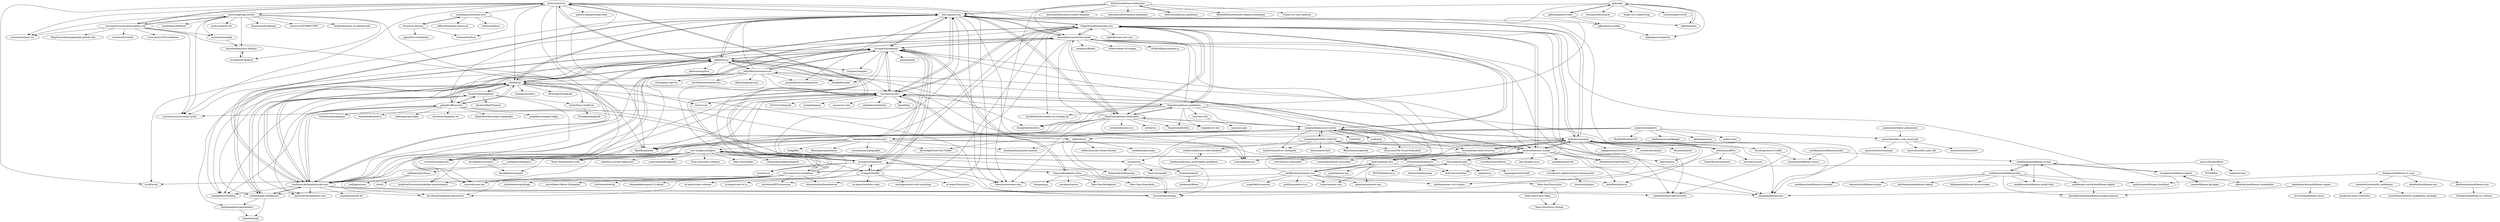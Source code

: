 digraph G {
"inuitcss/inuitcss" -> "sass-mq/sass-mq"
"inuitcss/inuitcss" -> "csswizardry/inuit.css" ["e"=1]
"inuitcss/inuitcss" -> "inuitcss/getting-started"
"inuitcss/inuitcss" -> "katiefenn/parker" ["e"=1]
"inuitcss/inuitcss" -> "csswizardry/csswizardry-grids" ["e"=1]
"inuitcss/inuitcss" -> "frctl/fractal" ["e"=1]
"inuitcss/inuitcss" -> "csswizardry/csswizardry.github.com"
"inuitcss/inuitcss" -> "oddbird/susy"
"inuitcss/inuitcss" -> "ahmadajmi/awesome-itcss"
"inuitcss/inuitcss" -> "zellwk/typi"
"inuitcss/inuitcss" -> "pattern-lab/patternlab-node" ["e"=1]
"inuitcss/inuitcss" -> "bradfrost/frontend-guidelines-questionnaire" ["e"=1]
"inuitcss/inuitcss" -> "suitcss/suit" ["e"=1]
"inuitcss/inuitcss" -> "chris-pearce/css-guidelines"
"inuitcss/inuitcss" -> "Famolus/awesome-sass" ["e"=1]
"StudioThick/megatype" -> "jakegiltsoff/sassline"
"StudioThick/megatype" -> "zellwk/typi"
"StudioThick/megatype" -> "csswizardry/typecsset" ["e"=1]
"StudioThick/megatype" -> "jamonserrano/plumber-sass"
"StudioThick/megatype" -> "davidmerfield/Typeset" ["e"=1]
"StudioThick/megatype" -> "matejlatin/Gutenberg" ["e"=1]
"StudioThick/megatype" -> "hiulit/Sassy-Gridlover"
"KittyGiraudel/sass-boilerplate" -> "KittyGiraudel/sass-guidelines"
"KittyGiraudel/sass-boilerplate" -> "eduardoboucas/include-media"
"KittyGiraudel/sass-boilerplate" -> "sass-mq/sass-mq"
"KittyGiraudel/sass-boilerplate" -> "WeAreAthlon/frontend-webpack-boilerplate" ["e"=1]
"KittyGiraudel/sass-boilerplate" -> "5t3ph/11ty-sass-skeleton" ["e"=1]
"KittyGiraudel/sass-boilerplate" -> "kevin-powell/website-starter-template"
"KittyGiraudel/sass-boilerplate" -> "Famolus/awesome-sass" ["e"=1]
"KittyGiraudel/sass-boilerplate" -> "thecodercoder/frontend-boilerplate" ["e"=1]
"middleman-contrib/middleman-deploy" -> "danielbayerlein/middleman-google-analytics"
"middleman-contrib/middleman-deploy" -> "middleman/middleman-syntax"
"ajlkn/responsive-tools" -> "ajlkn/skel"
"ajlkn/responsive-tools" -> "ajlkn/jquery.scrollex"
"ajlkn/responsive-tools" -> "ajlkn/baseline"
"ajlkn/skel" -> "ajlkn/baseline"
"ajlkn/skel" -> "ajlkn/responsive-tools"
"ajlkn/skel" -> "ajlkn/jquery.scrollex"
"ajlkn/skel" -> "ajlkn/jquery.dropotron"
"ajlkn/skel" -> "formspree/formspree" ["e"=1]
"ajlkn/skel" -> "holger1411/understrap" ["e"=1]
"ajlkn/skel" -> "sass-mq/sass-mq"
"ajlkn/skel" -> "crazychicken/t-scroll" ["e"=1]
"sass-mq/sass-mq" -> "inuitcss/inuitcss"
"sass-mq/sass-mq" -> "eduardoboucas/include-media"
"sass-mq/sass-mq" -> "at-import/breakpoint"
"sass-mq/sass-mq" -> "modularscale/modularscale-sass"
"sass-mq/sass-mq" -> "frctl/fractal" ["e"=1]
"sass-mq/sass-mq" -> "jonathantneal/svg4everybody" ["e"=1]
"sass-mq/sass-mq" -> "SassDoc/sassdoc"
"sass-mq/sass-mq" -> "LukyVj/family.scss" ["e"=1]
"sass-mq/sass-mq" -> "zellwk/typi"
"sass-mq/sass-mq" -> "Famolus/awesome-sass" ["e"=1]
"sass-mq/sass-mq" -> "gillesbertaux/andy"
"sass-mq/sass-mq" -> "HugoGiraudel/sass-boilerplate"
"sass-mq/sass-mq" -> "paranoida/sass-mediaqueries" ["e"=1]
"sass-mq/sass-mq" -> "oddbird/susy"
"sass-mq/sass-mq" -> "HugoGiraudel/awesome-sass"
"csswizardry/nudge" -> "hayatbiralem/inuit-displays"
"oddbird/susy" -> "at-import/breakpoint"
"oddbird/susy" -> "at-import/Singularity"
"oddbird/susy" -> "modularscale/modularscale-sass"
"oddbird/susy" -> "zellwk/typi"
"oddbird/susy" -> "sass-mq/sass-mq"
"oddbird/susy" -> "inuitcss/inuitcss"
"oddbird/susy" -> "jakegiltsoff/sassline"
"oddbird/susy" -> "peterramsing/lost" ["e"=1]
"oddbird/susy" -> "thoughtbot/neat" ["e"=1]
"oddbird/susy" -> "thoughtbot/bourbon" ["e"=1]
"oddbird/susy" -> "Compass/compass" ["e"=1]
"oddbird/susy" -> "matejlatin/Gutenberg" ["e"=1]
"oddbird/susy" -> "SassDoc/sassdoc"
"oddbird/susy" -> "zellwk/mappy-breakpoints"
"oddbird/susy" -> "JohnAlbin/normalize-scss"
"HugoGiraudel/awesome-sass" -> "HugoGiraudel/sass-guidelines"
"HugoGiraudel/awesome-sass" -> "SassDoc/sassdoc"
"HugoGiraudel/awesome-sass" -> "HugoGiraudel/sass-boilerplate"
"HugoGiraudel/awesome-sass" -> "chris-pearce/scally"
"HugoGiraudel/awesome-sass" -> "gillesbertaux/andy"
"HugoGiraudel/awesome-sass" -> "modularscale/modularscale-sass"
"HugoGiraudel/awesome-sass" -> "minamarkham/sassy-starter"
"HugoGiraudel/awesome-sass" -> "davidkpiano/sassdash"
"HugoGiraudel/awesome-sass" -> "sass-mq/sass-mq"
"HugoGiraudel/awesome-sass" -> "sturobson/BEM-resources" ["e"=1]
"HugoGiraudel/awesome-sass" -> "vigetlabs/sass-json-vars" ["e"=1]
"HugoGiraudel/awesome-sass" -> "davidtheclark/scalable-css-reading-list" ["e"=1]
"HugoGiraudel/awesome-sass" -> "jorenvanhee/sass-burger"
"HugoGiraudel/awesome-sass" -> "eduardoboucas/include-media"
"HugoGiraudel/awesome-sass" -> "designbyjake/sassline" ["e"=1]
"HugoGiraudel/sass-boilerplate" -> "HugoGiraudel/sass-guidelines"
"HugoGiraudel/sass-boilerplate" -> "HugoGiraudel/awesome-sass"
"HugoGiraudel/sass-boilerplate" -> "sass-mq/sass-mq"
"HugoGiraudel/sass-boilerplate" -> "eduardoboucas/include-media"
"HugoGiraudel/sass-boilerplate" -> "bradfrost/frontend-guidelines-questionnaire" ["e"=1]
"HugoGiraudel/sass-boilerplate" -> "brigade/scss-lint" ["e"=1]
"HugoGiraudel/sass-boilerplate" -> "thoughtbot/bourbon" ["e"=1]
"HugoGiraudel/sass-boilerplate" -> "necolas/idiomatic-css" ["e"=1]
"HugoGiraudel/sass-boilerplate" -> "LukyVj/family.scss" ["e"=1]
"HugoGiraudel/sass-boilerplate" -> "minamarkham/sassy-starter"
"HugoGiraudel/sass-boilerplate" -> "Famolus/awesome-sass" ["e"=1]
"HugoGiraudel/sass-boilerplate" -> "davidhund/styleguide-generators" ["e"=1]
"HugoGiraudel/sass-boilerplate" -> "airbnb/css" ["e"=1]
"HugoGiraudel/sass-boilerplate" -> "SassDoc/sassdoc"
"HugoGiraudel/sass-boilerplate" -> "HugoGiraudel/SJSJ" ["e"=1]
"at-import/breakpoint" -> "at-import/Singularity"
"at-import/breakpoint" -> "oddbird/susy"
"at-import/breakpoint" -> "ericam/susy" ["e"=1]
"at-import/breakpoint" -> "modularscale/modularscale-sass"
"at-import/breakpoint" -> "sass-mq/sass-mq"
"at-import/breakpoint" -> "lolmaus/breakpoint-slicer"
"at-import/breakpoint" -> "at-import/toolkit"
"at-import/breakpoint" -> "eduardoboucas/include-media"
"at-import/breakpoint" -> "zellwk/mappy-breakpoints"
"at-import/breakpoint" -> "JohnAlbin/normalize-scss"
"at-import/breakpoint" -> "thoughtbot/neat" ["e"=1]
"at-import/breakpoint" -> "SassDoc/sassdoc"
"at-import/breakpoint" -> "jonathantneal/svg4everybody" ["e"=1]
"at-import/breakpoint" -> "Compass/compass" ["e"=1]
"at-import/breakpoint" -> "mojotech/jeet" ["e"=1]
"chris-pearce/css-guidelines" -> "chris-pearce/scally"
"chris-pearce/css-guidelines" -> "sass-mq/sass-mq"
"chris-pearce/css-guidelines" -> "rachelandrew/gridbugs" ["e"=1]
"chris-pearce/css-guidelines" -> "inuitcss/inuitcss"
"chris-pearce/css-guidelines" -> "modularscale/modularscale-sass"
"chris-pearce/css-guidelines" -> "bradfrost/frontend-guidelines-questionnaire" ["e"=1]
"chris-pearce/css-guidelines" -> "frctl/fractal" ["e"=1]
"chris-pearce/css-guidelines" -> "sturobson/BEM-resources" ["e"=1]
"chris-pearce/css-guidelines" -> "davidhund/styleguide-generators" ["e"=1]
"chris-pearce/css-guidelines" -> "bramstein/fontfaceobserver" ["e"=1]
"chris-pearce/css-guidelines" -> "sasstools/sass-lint" ["e"=1]
"chris-pearce/css-guidelines" -> "SassDoc/sassdoc"
"chris-pearce/css-guidelines" -> "iraycd/React-Redux-Styleguide" ["e"=1]
"chris-pearce/css-guidelines" -> "LeaVerou/stretchy" ["e"=1]
"chris-pearce/css-guidelines" -> "edenspiekermann/a11y-dialog" ["e"=1]
"Guilh/poly" -> "minamarkham/sassy-starter"
"HugoGiraudel/sass-guidelines" -> "HugoGiraudel/awesome-sass"
"HugoGiraudel/sass-guidelines" -> "HugoGiraudel/sass-boilerplate"
"HugoGiraudel/sass-guidelines" -> "SassDoc/sassdoc"
"HugoGiraudel/sass-guidelines" -> "csswizardry/csswizardry-grids" ["e"=1]
"HugoGiraudel/sass-guidelines" -> "chris-pearce/scally"
"HugoGiraudel/sass-guidelines" -> "sasstools/sass-lint" ["e"=1]
"HugoGiraudel/sass-guidelines" -> "minamarkham/sassy-starter"
"HugoGiraudel/sass-guidelines" -> "davidtheclark/scalable-css-reading-list" ["e"=1]
"HugoGiraudel/sass-guidelines" -> "designbyjake/sassline" ["e"=1]
"HugoGiraudel/sass-guidelines" -> "brigade/scss-lint" ["e"=1]
"HugoGiraudel/sass-guidelines" -> "eduardoboucas/include-media"
"HugoGiraudel/sass-guidelines" -> "sass/sass-site"
"HugoGiraudel/sass-guidelines" -> "katiefenn/parker" ["e"=1]
"HugoGiraudel/sass-guidelines" -> "inuitcss/inuitcss"
"HugoGiraudel/sass-guidelines" -> "HugoGiraudel/SJSJ" ["e"=1]
"at-import/Singularity" -> "at-import/breakpoint"
"at-import/Singularity" -> "at-import/toolkit"
"at-import/Singularity" -> "lolmaus/breakpoint-slicer"
"at-import/Singularity" -> "oddbird/susy"
"at-import/Singularity" -> "at-import/color-schemer"
"at-import/Singularity" -> "ericam/susy" ["e"=1]
"at-import/Singularity" -> "HugoGiraudel/awesome-sass"
"at-import/Singularity" -> "sass-eyeglass/eyeglass"
"at-import/Singularity" -> "modularscale/modularscale-sass"
"lolmaus/breakpoint-slicer" -> "at-import/Singularity"
"lolmaus/breakpoint-slicer" -> "Team-Sass/breakpoint" ["e"=1]
"lolmaus/breakpoint-slicer" -> "at-import/breakpoint"
"lolmaus/breakpoint-slicer" -> "Team-Sass/Singularity" ["e"=1]
"lolmaus/breakpoint-slicer" -> "Snugug/eq.js" ["e"=1]
"lolmaus/breakpoint-slicer" -> "jescalan/rupture" ["e"=1]
"lolmaus/breakpoint-slicer" -> "Team-Sass/SassyLists"
"jorenvanhee/sass-burger" -> "designbyjake/sassline" ["e"=1]
"jorenvanhee/sass-burger" -> "alistairtweedie/pintsize"
"jorenvanhee/sass-burger" -> "SassDoc/sassdoc"
"jorenvanhee/sass-burger" -> "MatejKustec/SpinThatShit" ["e"=1]
"jorenvanhee/sass-burger" -> "chris-pearce/scally"
"jorenvanhee/sass-burger" -> "gillesbertaux/andy"
"jorenvanhee/sass-burger" -> "Team-Sass/modular-scale" ["e"=1]
"jorenvanhee/sass-burger" -> "LukyVj/family.scss" ["e"=1]
"jorenvanhee/sass-burger" -> "tgdev/animate-sass"
"jorenvanhee/sass-burger" -> "sparkbox/email-lab" ["e"=1]
"jorenvanhee/sass-burger" -> "davidtheclark/scut" ["e"=1]
"jorenvanhee/sass-burger" -> "HugoGiraudel/awesome-sass"
"jorenvanhee/sass-burger" -> "csswizardry/typecsset" ["e"=1]
"jorenvanhee/sass-burger" -> "kjbrum/juice"
"jorenvanhee/sass-burger" -> "ben-eb/gulp-uncss" ["e"=1]
"evernote/sass-build-structure" -> "evernote/css-style-guide"
"evernote/sass-build-structure" -> "alistairtweedie/pintsize"
"evernote/sass-build-structure" -> "ryanburgess/grunt-sassyclean"
"evernote/sass-build-structure" -> "gillesbertaux/andy"
"evernote/sass-build-structure" -> "sturobson/Sassifaction"
"modularscale/modularscale-sass" -> "jakegiltsoff/sassline"
"modularscale/modularscale-sass" -> "zellwk/typi"
"modularscale/modularscale-sass" -> "at-import/breakpoint"
"modularscale/modularscale-sass" -> "matejlatin/Gutenberg" ["e"=1]
"modularscale/modularscale-sass" -> "sass-mq/sass-mq"
"modularscale/modularscale-sass" -> "davidhund/styleguide-generators" ["e"=1]
"modularscale/modularscale-sass" -> "typeplate/starter-kit" ["e"=1]
"modularscale/modularscale-sass" -> "designbyjake/sassline" ["e"=1]
"modularscale/modularscale-sass" -> "zellwk/mappy-breakpoints"
"modularscale/modularscale-sass" -> "jamonserrano/plumber-sass"
"modularscale/modularscale-sass" -> "oddbird/susy"
"modularscale/modularscale-sass" -> "jonathantneal/svg4everybody" ["e"=1]
"modularscale/modularscale-sass" -> "StudioThick/megatype"
"modularscale/modularscale-sass" -> "HugoGiraudel/awesome-sass"
"modularscale/modularscale-sass" -> "ianrose/typesettings" ["e"=1]
"gillesbertaux/andy" -> "colindresj/saffron"
"gillesbertaux/andy" -> "davidtheclark/scut" ["e"=1]
"gillesbertaux/andy" -> "kjbrum/juice"
"gillesbertaux/andy" -> "jorenvanhee/sass-burger"
"gillesbertaux/andy" -> "designbyjake/sassline" ["e"=1]
"gillesbertaux/andy" -> "HugoGiraudel/awesome-sass"
"gillesbertaux/andy" -> "sass-mq/sass-mq"
"gillesbertaux/andy" -> "engageinteractive/core"
"gillesbertaux/andy" -> "crushlovely/skyline" ["e"=1]
"gillesbertaux/andy" -> "evernote/sass-build-structure"
"gillesbertaux/andy" -> "flovan/headstart" ["e"=1]
"gillesbertaux/andy" -> "LukyVj/family.scss" ["e"=1]
"gillesbertaux/andy" -> "ianrose/typesettings" ["e"=1]
"gillesbertaux/andy" -> "minamarkham/sassy-starter"
"gillesbertaux/andy" -> "matthieua/sass-css3-mixins" ["e"=1]
"hiulit/Sassy-Gridlover" -> "Pushplaybang/knife"
"davidrapson/scss-toolkit" -> "nsteiner/middleman-smacss"
"eduardoboucas/include-media" -> "sass-mq/sass-mq"
"eduardoboucas/include-media" -> "at-import/breakpoint"
"eduardoboucas/include-media" -> "LukyVj/family.scss" ["e"=1]
"eduardoboucas/include-media" -> "jonathantneal/svg4everybody" ["e"=1]
"eduardoboucas/include-media" -> "metafizzy/flickity" ["e"=1]
"eduardoboucas/include-media" -> "HugoGiraudel/sass-boilerplate"
"eduardoboucas/include-media" -> "thoughtbot/bourbon" ["e"=1]
"eduardoboucas/include-media" -> "HugoGiraudel/awesome-sass"
"eduardoboucas/include-media" -> "modularscale/modularscale-sass"
"eduardoboucas/include-media" -> "jorenvanhee/sass-burger"
"eduardoboucas/include-media" -> "bramstein/fontfaceobserver" ["e"=1]
"eduardoboucas/include-media" -> "bfred-it/object-fit-images" ["e"=1]
"eduardoboucas/include-media" -> "WickyNilliams/enquire.js" ["e"=1]
"eduardoboucas/include-media" -> "csswizardry/csswizardry-grids" ["e"=1]
"eduardoboucas/include-media" -> "MatejKustec/SpinThatShit" ["e"=1]
"zellwk/typi" -> "zellwk/mappy-breakpoints"
"zellwk/typi" -> "modularscale/modularscale-sass"
"zellwk/typi" -> "jakegiltsoff/sassline"
"zellwk/typi" -> "StudioThick/megatype"
"zellwk/typi" -> "matejlatin/Gutenberg" ["e"=1]
"zellwk/typi" -> "kyleshevlin/shevy"
"zellwk/typi" -> "hiulit/Sassy-Gridlover"
"zellwk/typi" -> "ianrose/typesettings" ["e"=1]
"zellwk/typi" -> "sass-mq/sass-mq"
"zellwk/typi" -> "jamonserrano/plumber-sass"
"zellwk/typi" -> "LukyVj/family.scss" ["e"=1]
"zellwk/typi" -> "zellwk/adaptive-placeholders"
"zellwk/typi" -> "oddbird/susy"
"zellwk/typi" -> "devbridge/Styleguide" ["e"=1]
"zellwk/typi" -> "SassDoc/sassdoc"
"ajlkn/baseline" -> "ajlkn/skel"
"SassDoc/sassdoc" -> "SC5/sc5-styleguide" ["e"=1]
"SassDoc/sassdoc" -> "katiefenn/parker" ["e"=1]
"SassDoc/sassdoc" -> "oddbird/true"
"SassDoc/sassdoc" -> "HugoGiraudel/awesome-sass"
"SassDoc/sassdoc" -> "trulia/hologram" ["e"=1]
"SassDoc/sassdoc" -> "davidhund/styleguide-generators" ["e"=1]
"SassDoc/sassdoc" -> "sasstools/sass-lint" ["e"=1]
"SassDoc/sassdoc" -> "causes/scss-lint" ["e"=1]
"SassDoc/sassdoc" -> "styledown/styledown" ["e"=1]
"SassDoc/sassdoc" -> "kneath/kss" ["e"=1]
"SassDoc/sassdoc" -> "sass-mq/sass-mq"
"SassDoc/sassdoc" -> "jorenvanhee/sass-burger"
"SassDoc/sassdoc" -> "HugoGiraudel/sass-guidelines"
"SassDoc/sassdoc" -> "at-import/breakpoint"
"SassDoc/sassdoc" -> "suitcss/suit" ["e"=1]
"karlfreeman/middleman-sync" -> "fredjean/middleman-s3_redirect"
"minamarkham/sassy-starter" -> "jonathanpath/SASS-SMACSS"
"minamarkham/sassy-starter" -> "Guilh/poly"
"minamarkham/sassy-starter" -> "HugoGiraudel/awesome-sass"
"minamarkham/sassy-starter" -> "gillesbertaux/andy"
"minamarkham/sassy-starter" -> "at-import/breakpoint"
"minamarkham/sassy-starter" -> "modularscale/modularscale-sass"
"minamarkham/sassy-starter" -> "timhartmann/Scss-Styleguide"
"minamarkham/sassy-starter" -> "danielguillan/bem-constructor"
"minamarkham/sassy-starter" -> "evernote/sass-build-structure"
"minamarkham/sassy-starter" -> "Guilh/Poly"
"minamarkham/sassy-starter" -> "devbridge/Front-End-Toolkit" ["e"=1]
"minamarkham/sassy-starter" -> "HugoGiraudel/sass-boilerplate"
"minamarkham/sassy-starter" -> "chriscoyier/My-Grunt-Boilerplate" ["e"=1]
"minamarkham/sassy-starter" -> "ianrose/typesettings" ["e"=1]
"minamarkham/sassy-starter" -> "jorenvanhee/sass-burger"
"itcss/itcss-netmag" -> "ahmadajmi/awesome-itcss"
"itcss/itcss-netmag" -> "gpmd/itcss-boilerplate"
"itcss/itcss-netmag" -> "csswizardry/frcss"
"jamesshore/quixote" -> "jamesshore/lets_code_javascript"
"jamesshore/quixote" -> "katiefenn/parker" ["e"=1]
"jamesshore/quixote" -> "moll/js-must"
"jamesshore/quixote" -> "Huddle/PhantomCSS" ["e"=1]
"jamesshore/quixote" -> "oddbird/true"
"jamesshore/quixote" -> "ericam/true"
"jamesshore/quixote" -> "tkadlec/grunt-perfbudget" ["e"=1]
"jamesshore/quixote" -> "skidding/cosmos" ["e"=1]
"sass-eyeglass/eyeglass" -> "ericam/true"
"sass-eyeglass/eyeglass" -> "davidkpiano/sassdash"
"sass-eyeglass/eyeglass" -> "davidkpiano/sassport"
"sass-eyeglass/eyeglass" -> "salesforce-ux/sass-deprecate"
"sass-eyeglass/eyeglass" -> "sasstools/sass-lint" ["e"=1]
"sass-eyeglass/eyeglass" -> "ianrose/typesettings" ["e"=1]
"sass-eyeglass/eyeglass" -> "canarymason/breakpoint" ["e"=1]
"sass-eyeglass/eyeglass" -> "wellington/wellington"
"sass-eyeglass/eyeglass" -> "at-import/toolkit"
"sass-eyeglass/eyeglass" -> "Team-Sass/color-schemer" ["e"=1]
"sass-eyeglass/eyeglass" -> "Team-Sass/modular-scale" ["e"=1]
"sass-eyeglass/eyeglass" -> "at-import/Singularity"
"sass-eyeglass/eyeglass" -> "SassDoc/sassdoc"
"sass-eyeglass/eyeglass" -> "Team-Sass/toolkit" ["e"=1]
"sass-eyeglass/eyeglass" -> "thomasdavis/kaleistyleguide" ["e"=1]
"JohnAlbin/normalize-scss" -> "at-import/breakpoint"
"JohnAlbin/normalize-scss" -> "modularscale/modularscale-sass"
"JohnAlbin/normalize-scss" -> "w0rm/gulp-svgstore" ["e"=1]
"JohnAlbin/normalize-scss" -> "kristerkari/normalize.scss" ["e"=1]
"JohnAlbin/normalize-scss" -> "eduardoboucas/include-media"
"JohnAlbin/normalize-scss" -> "paranoida/sass-mediaqueries" ["e"=1]
"JohnAlbin/normalize-scss" -> "ericam/susy" ["e"=1]
"JohnAlbin/normalize-scss" -> "thoughtbot/neat" ["e"=1]
"JohnAlbin/normalize-scss" -> "zellwk/typi"
"JohnAlbin/normalize-scss" -> "SassDoc/sassdoc"
"JohnAlbin/normalize-scss" -> "Team-Sass/modular-scale" ["e"=1]
"JohnAlbin/normalize-scss" -> "dlmanning/gulp-sass" ["e"=1]
"JohnAlbin/normalize-scss" -> "oddbird/susy"
"JohnAlbin/normalize-scss" -> "tgdev/animate-sass"
"JohnAlbin/normalize-scss" -> "sass-mq/sass-mq"
"wellington/go-libsass" -> "c9s/c6" ["e"=1]
"wellington/go-libsass" -> "wellington/sass"
"alistairtweedie/pintsize" -> "alistairtweedie/sqone"
"alistairtweedie/pintsize" -> "matt-harris/outline"
"alistairtweedie/pintsize" -> "ROUND/enhance.js" ["e"=1]
"oddbird/true" -> "SassDoc/sassdoc"
"oddbird/true" -> "danielguillan/quantity-queries"
"oddbird/true" -> "ryanbahniuk/sassaby"
"oddbird/true" -> "oddbird/sassdoc-theme-herman"
"oddbird/true" -> "thejameskyle/bootcamp"
"jakegiltsoff/sassline" -> "modularscale/modularscale-sass"
"jakegiltsoff/sassline" -> "zellwk/typi"
"jakegiltsoff/sassline" -> "StudioThick/megatype"
"jakegiltsoff/sassline" -> "TodayDesign/megatype"
"jakegiltsoff/sassline" -> "ianrose/typesettings" ["e"=1]
"jakegiltsoff/sassline" -> "matejlatin/Gutenberg" ["e"=1]
"jakegiltsoff/sassline" -> "daneden/Basehold.it" ["e"=1]
"jakegiltsoff/sassline" -> "sebdesign/cap-height"
"jakegiltsoff/sassline" -> "oddbird/susy"
"jakegiltsoff/sassline" -> "devinhunt/typebase.css" ["e"=1]
"jakegiltsoff/sassline" -> "Famolus/awesome-sass" ["e"=1]
"jakegiltsoff/sassline" -> "at-import/breakpoint"
"jakegiltsoff/sassline" -> "AdamMarsden/simple-typography" ["e"=1]
"jakegiltsoff/sassline" -> "josephfusco/angled-edges" ["e"=1]
"jakegiltsoff/sassline" -> "sass-mq/sass-mq"
"bookcasey/harsh" -> "bookcasey/fittext"
"geoffgraham/animate.scss" -> "tgdev/animate-sass"
"geoffgraham/animate.scss" -> "gillesbertaux/andy"
"geoffgraham/animate.scss" -> "hmps/animate.scss"
"geoffgraham/animate.scss" -> "davidtheclark/scut" ["e"=1]
"geoffgraham/animate.scss" -> "adamstac/animate.sass" ["e"=1]
"geoffgraham/animate.scss" -> "matthieua/sass-css3-mixins" ["e"=1]
"geoffgraham/animate.scss" -> "zellwk/mappy-breakpoints"
"geoffgraham/animate.scss" -> "JohnAlbin/normalize-scss"
"geoffgraham/animate.scss" -> "wagerfield/cssmixins" ["e"=1]
"geoffgraham/animate.scss" -> "Famolus/awesome-sass" ["e"=1]
"geoffgraham/animate.scss" -> "jackilyn/animate.scss"
"sass/sass-site" -> "sass/sass-spec"
"ahmadajmi/awesome-itcss" -> "itcss/itcss-netmag"
"ahmadajmi/awesome-itcss" -> "jeffwcx/translate-smacss-zh" ["e"=1]
"ahmadajmi/awesome-itcss" -> "csswizardry/frcss"
"ahmadajmi/awesome-itcss" -> "haiticss/haiticss"
"inuitcss/getting-started" -> "csswizardry/csswizardry.github.com"
"inuitcss/getting-started" -> "csswizardry/nudge"
"inuitcss/getting-started" -> "inuitcss/starter-kit"
"inuitcss/getting-started" -> "inuitcss/inuitcss"
"inuitcss/getting-started" -> "csswizardry/csswizardry-grids" ["e"=1]
"inuitcss/getting-started" -> "nicoqh/inuit-flexgrid"
"inuitcss/getting-started" -> "Zhouzi/reactivedesign"
"inuitcss/getting-started" -> "katiefenn/parker" ["e"=1]
"inuitcss/getting-started" -> "inuitcss/CONTRIBUTING"
"inuitcss/getting-started" -> "hayatbiralem/inuit-displays"
"inuitcss/getting-started" -> "csswizardry/inuit.css" ["e"=1]
"inuitcss/getting-started" -> "terabytenz/inuit.css-kitchensink"
"inuitcss/getting-started" -> "israelidanny/ie8linter" ["e"=1]
"neo/middleman-gh-pages" -> "tvaughan/middleman-deploy"
"tgdev/animate-sass" -> "geoffgraham/animate.scss"
"tgdev/animate-sass" -> "guardian/sass-mq" ["e"=1]
"tgdev/animate-sass" -> "adamstac/animate.sass" ["e"=1]
"tgdev/animate-sass" -> "jorenvanhee/sass-burger"
"tgdev/animate-sass" -> "hmps/animate.scss"
"tgdev/animate-sass" -> "matt-harris/outline"
"jonathanpath/SASS-SMACSS" -> "minamarkham/sassy-starter"
"jonathanpath/SASS-SMACSS" -> "davidrapson/scss-toolkit"
"jonathanpath/SASS-SMACSS" -> "bensmithett/style" ["e"=1]
"jonathanpath/SASS-SMACSS" -> "timhartmann/Scss-Styleguide"
"jonathanpath/SASS-SMACSS" -> "designbyjake/sassline" ["e"=1]
"jonathanpath/SASS-SMACSS" -> "evernote/sass-build-structure"
"jonathanpath/SASS-SMACSS" -> "fffunction/sassaparilla" ["e"=1]
"jonathanpath/SASS-SMACSS" -> "chriscoyier/My-Grunt-Boilerplate" ["e"=1]
"jonathanpath/SASS-SMACSS" -> "stubbornella/oocss-code-standards"
"ajlkn/jquery.scrollex" -> "ajlkn/jquery.dropotron"
"sturobson/Sassifaction" -> "sturobson/a-slightly-bizarre-starting-point"
"danielguillan/bem-constructor" -> "ezekg/flint" ["e"=1]
"danielguillan/bem-constructor" -> "davidkpiano/sassdash"
"danielguillan/bem-constructor" -> "HugoGiraudel/awesome-sass"
"danielguillan/bem-constructor" -> "zellwk/typi"
"danielguillan/bem-constructor" -> "minamarkham/sassy-starter"
"danielguillan/bem-constructor" -> "danielguillan/quantity-queries"
"danielguillan/bem-constructor" -> "SassDoc/sassdoc"
"danielguillan/bem-constructor" -> "filamentgroup/enhance" ["e"=1]
"danielguillan/bem-constructor" -> "alistairtweedie/pintsize"
"danielguillan/bem-constructor" -> "corysimmons/typographic" ["e"=1]
"danielguillan/bem-constructor" -> "katiefenn/parker" ["e"=1]
"danielguillan/bem-constructor" -> "sass-eyeglass/eyeglass"
"danielguillan/bem-constructor" -> "designbyjake/sassline" ["e"=1]
"danielguillan/bem-constructor" -> "csswizardry/typecsset" ["e"=1]
"danielguillan/bem-constructor" -> "devbridge/Front-End-Toolkit" ["e"=1]
"wellington/wellington" -> "wellington/go-libsass"
"jamesshore/lets_code_javascript" -> "jamesshore/automatopia"
"jamesshore/lets_code_javascript" -> "jamesshore/lets_play_tdd"
"jamesshore/lets_code_javascript" -> "jamesshore/Autocommit"
"space150/spaceBase" -> "matt-harris/outline"
"space150/spaceBase" -> "P233/Rebar"
"space150/spaceBase" -> "weepower/wee"
"chris-pearce/scally" -> "chris-pearce/css-guidelines"
"chris-pearce/scally" -> "seegno/ucss"
"chris-pearce/scally" -> "campaignmonitor/shell"
"zellwk/mappy-breakpoints" -> "zellwk/typi"
"zellwk/mappy-breakpoints" -> "zellwk/adaptive-placeholders"
"zellwk/mappy-breakpoints" -> "zellwk/themify"
"zellwk/mappy-breakpoints" -> "at-import/breakpoint"
"zellwk/mappy-breakpoints" -> "modularscale/modularscale-sass"
"KittyGiraudel/sass-guidelines" -> "KittyGiraudel/sass-boilerplate"
"jamesshore/object_playground" -> "jamesshore/lets_code_javascript"
"davidkpiano/sassdash" -> "davidkpiano/sassport"
"middleman/middleman-blog" -> "middleman/middleman-syntax"
"middleman/middleman-blog" -> "middleman/middleman-livereload"
"middleman/middleman-blog" -> "simonrice/middleman-disqus"
"middleman/middleman-blog" -> "danielbayerlein/middleman-google-analytics"
"middleman/middleman-blog" -> "middleman-contrib/middleman-deploy"
"middleman/middleman-blog" -> "karlfreeman/middleman-deploy"
"middleman/middleman-blog" -> "middleman/middleman-minify-html"
"middleman/middleman-blog" -> "andrusha/middleman-cloudfront"
"middleman/middleman-blog" -> "follmann/middleman-favicon-maker"
"at-import/toolkit" -> "at-import/Singularity"
"at-import/toolkit" -> "at-import/color-schemer"
"at-import/toolkit" -> "at-import/breakpoint"
"at-import/toolkit" -> "north/generator-style-prototype" ["e"=1]
"at-import/toolkit" -> "at-import/SassyLists"
"at-import/toolkit" -> "at-import/sass-a11y"
"at-import/toolkit" -> "at-import/modular-scale"
"colindresj/saffron" -> "ianrose/typesettings" ["e"=1]
"colindresj/saffron" -> "gillesbertaux/andy"
"colindresj/saffron" -> "DarbyBrown/sassmatic"
"colindresj/saffron" -> "owl-stars/cssowl"
"fredjean/middleman-s3_sync" -> "andrusha/middleman-cloudfront"
"fredjean/middleman-s3_sync" -> "alienfast/middleman-aws"
"fredjean/middleman-s3_sync" -> "karlfreeman/middleman-sync"
"fredjean/middleman-s3_sync" -> "contentful/contentful_middleman"
"stubbornella/oocss-code-standards" -> "stubbornella/oocss-accessibility-guidelines"
"danielbayerlein/middleman-casper" -> "dtcristo/middleman-cactus"
"danielbayerlein/middleman-casper" -> "danielbayerlein/middleman-google-analytics"
"middleman/middleman-guides" -> "middleman/middleman-syntax"
"middleman/middleman-guides" -> "nsteiner/middleman-smacss"
"zellwk/adaptive-placeholders" -> "zellwk/themify"
"csswizardry/csswizardry.github.com" -> "inuitcss/getting-started"
"csswizardry/csswizardry.github.com" -> "csswizardry/csswizardry-grids" ["e"=1]
"csswizardry/csswizardry.github.com" -> "csswizardry/typecsset" ["e"=1]
"csswizardry/csswizardry.github.com" -> "csswizardry/vanilla"
"csswizardry/csswizardry.github.com" -> "inuitcss/inuitcss"
"csswizardry/csswizardry.github.com" -> "csswizardry/inuit.css" ["e"=1]
"csswizardry/csswizardry.github.com" -> "csswizardry/CSS-Guidelines" ["e"=1]
"csswizardry/csswizardry.github.com" -> "csswizardry/nudge"
"csswizardry/csswizardry.github.com" -> "HugoGiraudel/hugogiraudel.github.com"
"nicoqh/inuit-flexgrid" -> "hayatbiralem/inuit-displays"
"ericam/true" -> "thejameskyle/bootcamp"
"ericam/true" -> "Team-Sass/jacket" ["e"=1]
"ericam/true" -> "bookcasey/harsh"
"ericam/true" -> "sass-eyeglass/eyeglass"
"Team-Sass/SassyLists" -> "Team-Sass/Sassy-Strings"
"Team-Sass/SassyLists" -> "Team-Sass/Sassy-Maps"
"sturobson/a-slightly-bizarre-starting-point" -> "steverydz/project"
"middleman/middleman-syntax" -> "middleman/middleman-minify-html"
"middleman/middleman-syntax" -> "middleman/middleman-blog"
"middleman/middleman-syntax" -> "tvaughan/middleman-deploy"
"tvaughan/middleman-deploy" -> "neo/middleman-gh-pages"
"tvaughan/middleman-deploy" -> "middleman/middleman-syntax"
"tvaughan/middleman-deploy" -> "nhemsley/middleman-thumbnailer"
"stubbornella/oocss-accessibility-guidelines" -> "stubbornella/oocss-code-standards"
"contentful/contentful_middleman" -> "contentful/contentful_middleman_examples"
"contentful/contentful_middleman" -> "javaporter/mm4-contentful"
"Team-Sass/Sassy-Maps" -> "Team-Sass/Sassy-Strings"
"hayatbiralem/inuit-displays" -> "nicoqh/inuit-flexgrid"
"inuitcss/inuitcss" ["l"="10.252,-31.815"]
"sass-mq/sass-mq" ["l"="10.161,-31.796"]
"csswizardry/inuit.css" ["l"="10.916,-33.992"]
"inuitcss/getting-started" ["l"="10.321,-31.863"]
"katiefenn/parker" ["l"="10.632,-34.001"]
"csswizardry/csswizardry-grids" ["l"="10.916,-34.021"]
"frctl/fractal" ["l"="13.792,-33.918"]
"csswizardry/csswizardry.github.com" ["l"="10.322,-31.834"]
"oddbird/susy" ["l"="10.177,-31.823"]
"ahmadajmi/awesome-itcss" ["l"="10.366,-31.789"]
"zellwk/typi" ["l"="10.165,-31.846"]
"pattern-lab/patternlab-node" ["l"="13.895,-33.915"]
"bradfrost/frontend-guidelines-questionnaire" ["l"="13.874,-33.952"]
"suitcss/suit" ["l"="10.732,-33.963"]
"chris-pearce/css-guidelines" ["l"="10.212,-31.79"]
"Famolus/awesome-sass" ["l"="27.472,-19.29"]
"StudioThick/megatype" ["l"="10.188,-31.874"]
"jakegiltsoff/sassline" ["l"="10.192,-31.849"]
"csswizardry/typecsset" ["l"="10.826,-34.008"]
"jamonserrano/plumber-sass" ["l"="10.164,-31.879"]
"davidmerfield/Typeset" ["l"="10.567,-33.871"]
"matejlatin/Gutenberg" ["l"="13.724,-34.08"]
"hiulit/Sassy-Gridlover" ["l"="10.203,-31.911"]
"KittyGiraudel/sass-boilerplate" ["l"="10.121,-31.888"]
"KittyGiraudel/sass-guidelines" ["l"="10.121,-31.923"]
"eduardoboucas/include-media" ["l"="10.128,-31.793"]
"WeAreAthlon/frontend-webpack-boilerplate" ["l"="13.155,-33.918"]
"5t3ph/11ty-sass-skeleton" ["l"="15.221,-34.039"]
"kevin-powell/website-starter-template" ["l"="10.103,-31.913"]
"thecodercoder/frontend-boilerplate" ["l"="15.471,-34.171"]
"middleman-contrib/middleman-deploy" ["l"="9.775,-31.376"]
"danielbayerlein/middleman-google-analytics" ["l"="9.773,-31.351"]
"middleman/middleman-syntax" ["l"="9.768,-31.408"]
"ajlkn/responsive-tools" ["l"="10.347,-31.696"]
"ajlkn/skel" ["l"="10.305,-31.712"]
"ajlkn/jquery.scrollex" ["l"="10.331,-31.677"]
"ajlkn/baseline" ["l"="10.334,-31.714"]
"ajlkn/jquery.dropotron" ["l"="10.31,-31.681"]
"formspree/formspree" ["l"="12.885,-31.572"]
"holger1411/understrap" ["l"="9.874,-36.781"]
"crazychicken/t-scroll" ["l"="13.471,-34.096"]
"at-import/breakpoint" ["l"="10.119,-31.824"]
"modularscale/modularscale-sass" ["l"="10.151,-31.821"]
"jonathantneal/svg4everybody" ["l"="10.641,-33.679"]
"SassDoc/sassdoc" ["l"="10.101,-31.789"]
"LukyVj/family.scss" ["l"="13.676,-34.09"]
"gillesbertaux/andy" ["l"="10.132,-31.712"]
"HugoGiraudel/sass-boilerplate" ["l"="10.107,-31.755"]
"paranoida/sass-mediaqueries" ["l"="10.951,-34.094"]
"HugoGiraudel/awesome-sass" ["l"="10.125,-31.767"]
"csswizardry/nudge" ["l"="10.353,-31.855"]
"hayatbiralem/inuit-displays" ["l"="10.345,-31.872"]
"at-import/Singularity" ["l"="10.088,-31.838"]
"peterramsing/lost" ["l"="11.704,-35.406"]
"thoughtbot/neat" ["l"="10.88,-33.964"]
"thoughtbot/bourbon" ["l"="10.865,-33.923"]
"Compass/compass" ["l"="10.674,-33.777"]
"zellwk/mappy-breakpoints" ["l"="10.143,-31.84"]
"JohnAlbin/normalize-scss" ["l"="10.179,-31.784"]
"HugoGiraudel/sass-guidelines" ["l"="10.156,-31.766"]
"chris-pearce/scally" ["l"="10.203,-31.756"]
"minamarkham/sassy-starter" ["l"="10.085,-31.73"]
"davidkpiano/sassdash" ["l"="10.037,-31.793"]
"sturobson/BEM-resources" ["l"="27.497,-19.254"]
"vigetlabs/sass-json-vars" ["l"="8.026,-31.793"]
"davidtheclark/scalable-css-reading-list" ["l"="27.703,-19.414"]
"jorenvanhee/sass-burger" ["l"="10.139,-31.733"]
"designbyjake/sassline" ["l"="10.742,-34.021"]
"brigade/scss-lint" ["l"="21.107,1.476"]
"necolas/idiomatic-css" ["l"="10.845,-33.959"]
"davidhund/styleguide-generators" ["l"="13.858,-33.894"]
"airbnb/css" ["l"="27.823,-19.519"]
"HugoGiraudel/SJSJ" ["l"="27.918,-19.27"]
"ericam/susy" ["l"="10.89,-34.006"]
"lolmaus/breakpoint-slicer" ["l"="10.086,-31.868"]
"at-import/toolkit" ["l"="10.056,-31.856"]
"mojotech/jeet" ["l"="10.743,-33.937"]
"rachelandrew/gridbugs" ["l"="10.51,-33.592"]
"bramstein/fontfaceobserver" ["l"="10.619,-33.586"]
"sasstools/sass-lint" ["l"="21.02,1.468"]
"iraycd/React-Redux-Styleguide" ["l"="25.559,-26.263"]
"LeaVerou/stretchy" ["l"="13.617,-33.999"]
"edenspiekermann/a11y-dialog" ["l"="13.531,-34.008"]
"Guilh/poly" ["l"="10.049,-31.722"]
"sass/sass-site" ["l"="10.238,-31.843"]
"at-import/color-schemer" ["l"="10.06,-31.879"]
"sass-eyeglass/eyeglass" ["l"="10.017,-31.832"]
"Team-Sass/breakpoint" ["l"="10.864,-34.09"]
"Team-Sass/Singularity" ["l"="10.857,-34.102"]
"Snugug/eq.js" ["l"="10.797,-34.026"]
"jescalan/rupture" ["l"="11.866,-35.438"]
"Team-Sass/SassyLists" ["l"="10.064,-31.933"]
"alistairtweedie/pintsize" ["l"="10.107,-31.685"]
"MatejKustec/SpinThatShit" ["l"="13.583,-34.15"]
"Team-Sass/modular-scale" ["l"="10.848,-34.076"]
"tgdev/animate-sass" ["l"="10.179,-31.707"]
"sparkbox/email-lab" ["l"="10.031,-33.803"]
"davidtheclark/scut" ["l"="10.831,-34.074"]
"kjbrum/juice" ["l"="10.147,-31.685"]
"ben-eb/gulp-uncss" ["l"="11.321,-36.359"]
"evernote/sass-build-structure" ["l"="10.081,-31.667"]
"evernote/css-style-guide" ["l"="10.064,-31.647"]
"ryanburgess/grunt-sassyclean" ["l"="10.082,-31.633"]
"sturobson/Sassifaction" ["l"="10.06,-31.611"]
"typeplate/starter-kit" ["l"="10.745,-34.078"]
"ianrose/typesettings" ["l"="10.795,-34.088"]
"colindresj/saffron" ["l"="10.173,-31.666"]
"engageinteractive/core" ["l"="10.132,-31.654"]
"crushlovely/skyline" ["l"="-11.092,-23.924"]
"flovan/headstart" ["l"="10.712,-33.994"]
"matthieua/sass-css3-mixins" ["l"="10.892,-34.191"]
"Pushplaybang/knife" ["l"="10.215,-31.942"]
"davidrapson/scss-toolkit" ["l"="9.951,-31.587"]
"nsteiner/middleman-smacss" ["l"="9.89,-31.526"]
"metafizzy/flickity" ["l"="10.766,-33.45"]
"bfred-it/object-fit-images" ["l"="10.651,-33.495"]
"WickyNilliams/enquire.js" ["l"="11.005,-33.778"]
"kyleshevlin/shevy" ["l"="10.168,-31.913"]
"zellwk/adaptive-placeholders" ["l"="10.144,-31.87"]
"devbridge/Styleguide" ["l"="13.773,-33.989"]
"SC5/sc5-styleguide" ["l"="13.88,-33.865"]
"oddbird/true" ["l"="9.986,-31.779"]
"trulia/hologram" ["l"="10.803,-34.109"]
"causes/scss-lint" ["l"="10.683,-34.056"]
"styledown/styledown" ["l"="13.899,-33.828"]
"kneath/kss" ["l"="10.861,-34.024"]
"karlfreeman/middleman-sync" ["l"="9.617,-31.308"]
"fredjean/middleman-s3_redirect" ["l"="9.594,-31.309"]
"jonathanpath/SASS-SMACSS" ["l"="10.025,-31.665"]
"timhartmann/Scss-Styleguide" ["l"="10.03,-31.694"]
"danielguillan/bem-constructor" ["l"="10.068,-31.77"]
"Guilh/Poly" ["l"="10.058,-31.7"]
"devbridge/Front-End-Toolkit" ["l"="13.759,-33.905"]
"chriscoyier/My-Grunt-Boilerplate" ["l"="10.888,-34.114"]
"itcss/itcss-netmag" ["l"="10.4,-31.773"]
"gpmd/itcss-boilerplate" ["l"="10.433,-31.763"]
"csswizardry/frcss" ["l"="10.412,-31.79"]
"jamesshore/quixote" ["l"="9.883,-31.799"]
"jamesshore/lets_code_javascript" ["l"="9.798,-31.812"]
"moll/js-must" ["l"="9.842,-31.781"]
"Huddle/PhantomCSS" ["l"="10.637,-34.081"]
"ericam/true" ["l"="9.946,-31.828"]
"tkadlec/grunt-perfbudget" ["l"="10.567,-34.014"]
"skidding/cosmos" ["l"="28.684,-32.168"]
"davidkpiano/sassport" ["l"="9.997,-31.811"]
"salesforce-ux/sass-deprecate" ["l"="9.973,-31.858"]
"canarymason/breakpoint" ["l"="11.005,-34.075"]
"wellington/wellington" ["l"="9.955,-31.893"]
"Team-Sass/color-schemer" ["l"="10.893,-34.146"]
"Team-Sass/toolkit" ["l"="10.827,-34.097"]
"thomasdavis/kaleistyleguide" ["l"="10.892,-34.129"]
"w0rm/gulp-svgstore" ["l"="11.36,-36.393"]
"kristerkari/normalize.scss" ["l"="10.987,-34.201"]
"dlmanning/gulp-sass" ["l"="11.244,-36.336"]
"wellington/go-libsass" ["l"="9.921,-31.929"]
"c9s/c6" ["l"="-12.681,2.095"]
"wellington/sass" ["l"="9.899,-31.951"]
"alistairtweedie/sqone" ["l"="10.107,-31.661"]
"matt-harris/outline" ["l"="10.16,-31.633"]
"ROUND/enhance.js" ["l"="13.612,-33.951"]
"danielguillan/quantity-queries" ["l"="10.009,-31.757"]
"ryanbahniuk/sassaby" ["l"="9.958,-31.753"]
"oddbird/sassdoc-theme-herman" ["l"="9.943,-31.77"]
"thejameskyle/bootcamp" ["l"="9.949,-31.798"]
"TodayDesign/megatype" ["l"="10.218,-31.886"]
"daneden/Basehold.it" ["l"="10.983,-34.118"]
"sebdesign/cap-height" ["l"="10.235,-31.876"]
"devinhunt/typebase.css" ["l"="10.675,-33.938"]
"AdamMarsden/simple-typography" ["l"="26.752,-29.225"]
"josephfusco/angled-edges" ["l"="13.594,-34.092"]
"bookcasey/harsh" ["l"="9.901,-31.85"]
"bookcasey/fittext" ["l"="9.874,-31.865"]
"geoffgraham/animate.scss" ["l"="10.192,-31.732"]
"hmps/animate.scss" ["l"="10.208,-31.701"]
"adamstac/animate.sass" ["l"="8.097,-31.696"]
"wagerfield/cssmixins" ["l"="7.94,-29.734"]
"jackilyn/animate.scss" ["l"="10.232,-31.709"]
"sass/sass-spec" ["l"="10.271,-31.881"]
"jeffwcx/translate-smacss-zh" ["l"="14.035,-6.348"]
"haiticss/haiticss" ["l"="10.39,-31.801"]
"inuitcss/starter-kit" ["l"="10.369,-31.88"]
"nicoqh/inuit-flexgrid" ["l"="10.337,-31.883"]
"Zhouzi/reactivedesign" ["l"="10.33,-31.908"]
"inuitcss/CONTRIBUTING" ["l"="10.317,-31.884"]
"terabytenz/inuit.css-kitchensink" ["l"="10.355,-31.897"]
"israelidanny/ie8linter" ["l"="10.492,-33.961"]
"neo/middleman-gh-pages" ["l"="9.748,-31.457"]
"tvaughan/middleman-deploy" ["l"="9.753,-31.433"]
"guardian/sass-mq" ["l"="10.773,-34.139"]
"bensmithett/style" ["l"="10.815,-34.093"]
"fffunction/sassaparilla" ["l"="10.959,-34.026"]
"stubbornella/oocss-code-standards" ["l"="9.979,-31.639"]
"sturobson/a-slightly-bizarre-starting-point" ["l"="10.05,-31.583"]
"ezekg/flint" ["l"="10.766,-34.158"]
"filamentgroup/enhance" ["l"="10.86,-33.974"]
"corysimmons/typographic" ["l"="11.828,-35.462"]
"jamesshore/automatopia" ["l"="9.788,-31.834"]
"jamesshore/lets_play_tdd" ["l"="9.775,-31.792"]
"jamesshore/Autocommit" ["l"="9.775,-31.818"]
"space150/spaceBase" ["l"="10.183,-31.563"]
"P233/Rebar" ["l"="10.21,-31.545"]
"weepower/wee" ["l"="10.184,-31.52"]
"seegno/ucss" ["l"="10.255,-31.742"]
"campaignmonitor/shell" ["l"="10.231,-31.748"]
"zellwk/themify" ["l"="10.127,-31.866"]
"jamesshore/object_playground" ["l"="9.744,-31.82"]
"middleman/middleman-blog" ["l"="9.739,-31.37"]
"middleman/middleman-livereload" ["l"="9.716,-31.347"]
"simonrice/middleman-disqus" ["l"="9.716,-31.388"]
"karlfreeman/middleman-deploy" ["l"="9.697,-31.371"]
"middleman/middleman-minify-html" ["l"="9.747,-31.395"]
"andrusha/middleman-cloudfront" ["l"="9.69,-31.333"]
"follmann/middleman-favicon-maker" ["l"="9.744,-31.338"]
"north/generator-style-prototype" ["l"="13.959,-33.71"]
"at-import/SassyLists" ["l"="10.041,-31.897"]
"at-import/sass-a11y" ["l"="10.025,-31.87"]
"at-import/modular-scale" ["l"="10.018,-31.889"]
"DarbyBrown/sassmatic" ["l"="10.207,-31.643"]
"owl-stars/cssowl" ["l"="10.188,-31.641"]
"fredjean/middleman-s3_sync" ["l"="9.65,-31.302"]
"alienfast/middleman-aws" ["l"="9.666,-31.283"]
"contentful/contentful_middleman" ["l"="9.63,-31.274"]
"stubbornella/oocss-accessibility-guidelines" ["l"="9.958,-31.628"]
"danielbayerlein/middleman-casper" ["l"="9.795,-31.326"]
"dtcristo/middleman-cactus" ["l"="9.807,-31.31"]
"middleman/middleman-guides" ["l"="9.831,-31.467"]
"csswizardry/vanilla" ["l"="10.382,-31.84"]
"csswizardry/CSS-Guidelines" ["l"="10.846,-34"]
"HugoGiraudel/hugogiraudel.github.com" ["l"="10.351,-31.823"]
"Team-Sass/jacket" ["l"="10.827,-34.164"]
"Team-Sass/Sassy-Strings" ["l"="10.064,-31.957"]
"Team-Sass/Sassy-Maps" ["l"="10.048,-31.957"]
"steverydz/project" ["l"="10.046,-31.565"]
"nhemsley/middleman-thumbnailer" ["l"="9.724,-31.438"]
"contentful/contentful_middleman_examples" ["l"="9.612,-31.262"]
"javaporter/mm4-contentful" ["l"="9.632,-31.256"]
}